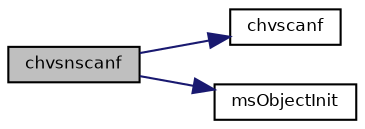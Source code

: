 digraph "chvsnscanf"
{
  bgcolor="transparent";
  edge [fontname="Helvetica",fontsize="8",labelfontname="Helvetica",labelfontsize="8"];
  node [fontname="Helvetica",fontsize="8",shape=record];
  rankdir="LR";
  Node7 [label="chvsnscanf",height=0.2,width=0.4,color="black", fillcolor="grey75", style="filled", fontcolor="black"];
  Node7 -> Node8 [color="midnightblue",fontsize="8",style="solid",fontname="Helvetica"];
  Node8 [label="chvscanf",height=0.2,width=0.4,color="black",URL="$group___h_a_l___c_h_s_c_a_n_f.html#ga68e6205864f76ea036cc64c1862859e3",tooltip="System formatted input function. "];
  Node7 -> Node9 [color="midnightblue",fontsize="8",style="solid",fontname="Helvetica"];
  Node9 [label="msObjectInit",height=0.2,width=0.4,color="black",URL="$group___h_a_l___m_e_m_o_r_y___s_t_r_e_a_m_s.html#gac6c4df5591b95b17517fa9a53c3cf120",tooltip="Memory stream object initialization. "];
}
